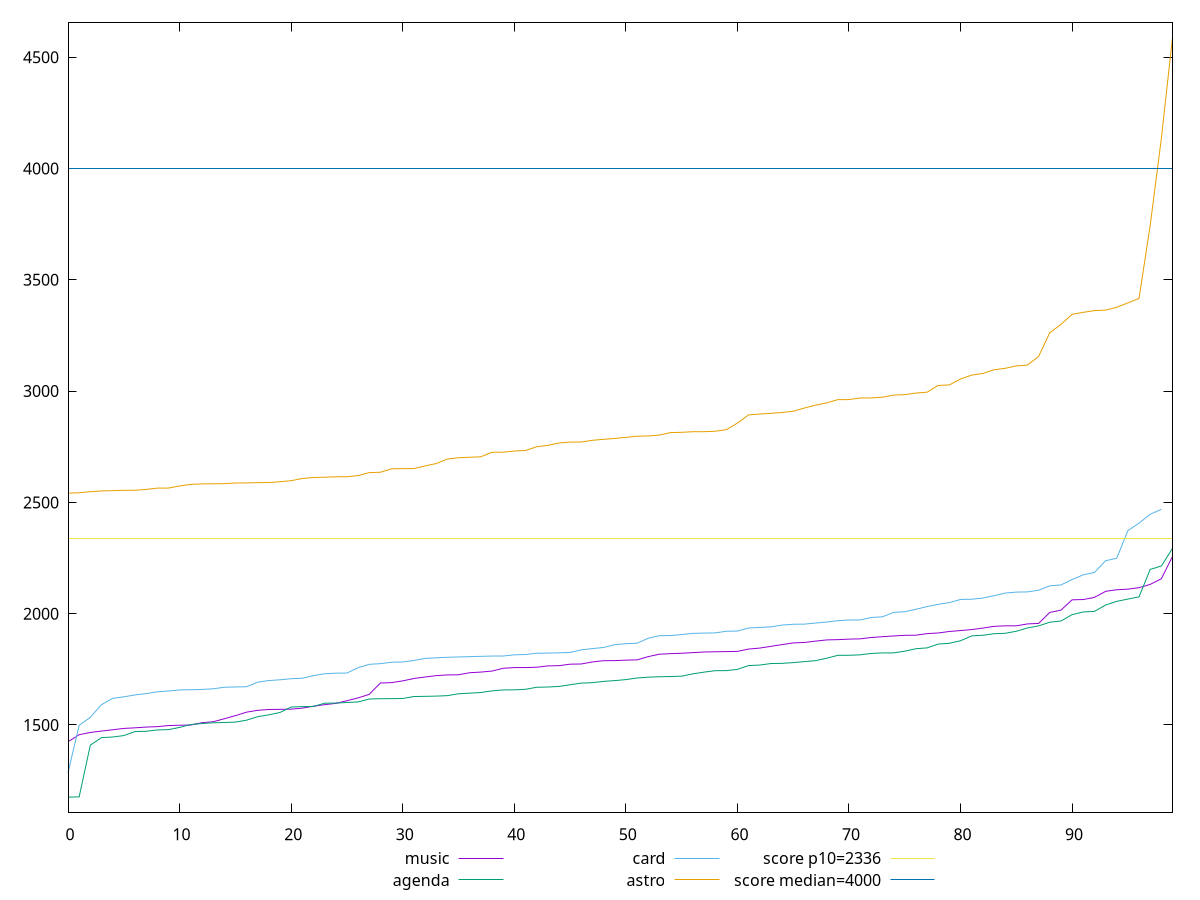 reset

$music <<EOF
0 1424.638
1 1456.359
2 1466.4180000000001
3 1472.8139999999999
4 1478.4869999999999
5 1484.655
6 1487.283
7 1490.666
8 1492.5480000000002
9 1497.4830000000002
10 1499.031
11 1499.8740000000003
12 1510.236
13 1514.634
14 1527.858
15 1542.1550000000002
16 1557.645
17 1565.9279999999999
18 1569.669
19 1570.3319999999999
20 1571.19
21 1575.75
22 1584.2669999999998
23 1591.3920000000003
24 1596.993
25 1609.134
26 1621.815
27 1637.699
28 1688.625
29 1690.2110000000002
30 1698.2710000000002
31 1708.8390000000002
32 1715.5324999999998
33 1721.6979999999999
34 1724.8975
35 1725.6479999999997
36 1734.7949999999996
37 1737.6404999999997
38 1742.1949999999997
39 1754.7069999999999
40 1757.9434999999999
41 1758.025
42 1759.3695000000002
43 1765.503
44 1766.4239999999998
45 1773.2205000000004
46 1774.0800000000004
47 1783.158
48 1788.8775000000003
49 1789.1059999999998
50 1791.304
51 1792.4675000000002
52 1807.0675
53 1818.008
54 1820.4909999999995
55 1822.2675
56 1825.0975
57 1827.8485
58 1828.8984999999998
59 1829.6399999999999
60 1830.6495
61 1841.0955000000004
62 1845.4650000000004
63 1853.247
64 1861.23
65 1868.6269999999997
66 1870.6875000000002
67 1876.7025
68 1882.2415
69 1883.4095
70 1885.7355000000002
71 1886.9689999999998
72 1892.9199999999996
73 1896.6419999999998
74 1899.9724999999999
75 1902.9435
76 1903.27
77 1910.4750000000001
78 1913.3400000000001
79 1920.15
80 1924.1250000000002
81 1928.5990000000002
82 1935.257
83 1943.0600000000004
84 1945.3885
85 1945.4415000000001
86 1954.0330000000001
87 1956.234
88 2005.686
89 2015.926
90 2062.2650000000003
91 2063.62
92 2073.196
93 2100.3274999999994
94 2107.4775
95 2110.2670000000003
96 2117.035
97 2131.522
98 2157.081
99 2256.7825000000003
EOF

$agenda <<EOF
0 1175.8739999999998
1 1177.08
2 1409.5880000000002
3 1443.2779999999998
4 1445.8740000000003
5 1452.408
6 1470.579
7 1471.758
8 1477.8359999999998
9 1479.219
10 1489.122
11 1502.0369999999998
12 1506.4620000000002
13 1510.035
14 1511.1929999999998
15 1512.879
16 1521.666
17 1537.2060000000001
18 1545.6180000000004
19 1556.253
20 1580.655
21 1582.6050000000002
22 1583.49
23 1597.862
24 1598.394
25 1601.144
26 1603.554
27 1616.709
28 1618.1130000000003
29 1618.3605000000002
30 1619.0640000000003
31 1627.846
32 1628.655
33 1629.7355000000002
34 1631.844
35 1640.152
36 1643.073
37 1645.905
38 1653.248
39 1657.5235000000002
40 1657.8839999999998
41 1660.2869999999998
42 1669.4365000000003
43 1670.6460000000002
44 1673.0965
45 1680.8775
46 1688.1119999999999
47 1689.9945
48 1695.8775
49 1699.395
50 1703.8939999999998
51 1711.0790000000002
52 1714.805
53 1716.702
54 1717.677
55 1719.372
56 1729.6050000000002
57 1737.4095000000002
58 1743.9935000000005
59 1744.128
60 1749.9340000000002
61 1766.9679999999998
62 1769.1750000000002
63 1776.076
64 1776.8850000000002
65 1780.2085
66 1784.7424999999998
67 1789.0100000000002
68 1800.0569999999998
69 1812.8925
70 1813.1704999999997
71 1815.1235
72 1821.466
73 1823.7759999999998
74 1823.89
75 1831.4629999999997
76 1842.6300000000003
77 1846.345
78 1863.3924999999997
79 1867.0625
80 1878.395
81 1900.3089999999997
82 1903.07
83 1910.0525000000002
84 1911.8529999999998
85 1921.0475000000001
86 1935.9835
87 1945.2440000000001
88 1961.799
89 1967.1205
90 1995.732
91 2007.723
92 2010.2809999999997
93 2038.94
94 2055.4130000000005
95 2065.6215
96 2075.4725
97 2198.955
98 2214.277
99 2293.4525000000003
EOF

$card <<EOF
0 1285.1309999999999
1 1498.3520000000003
2 1534.692
3 1591.3579999999997
4 1619.7319999999997
5 1626.4139999999998
6 1634.964
7 1640.94
8 1648.8960000000002
9 1652.7209999999998
10 1657.516
11 1658.3759999999997
12 1659.759
13 1662.446
14 1669.6080000000002
15 1670.715
16 1671.7920000000004
17 1692.3909999999996
18 1699.6620000000003
19 1702.9399999999998
20 1707.8999999999999
21 1710.0810000000001
22 1721.823
23 1730.024
24 1732.8494999999996
25 1733.2650000000003
26 1757.618
27 1772.5469999999998
28 1775.592
29 1781.8379999999997
30 1783.1490000000001
31 1789.791
32 1799.1315000000004
33 1801.7000000000003
34 1804.1686500000003
35 1805.6889999999999
36 1806.8799999999999
37 1808.394
38 1809.6720000000005
39 1809.92
40 1815.1840000000002
41 1816.5224999999998
42 1822.4250000000002
43 1823.0024999999998
44 1824.29
45 1825.8539999999998
46 1837.4710000000002
47 1843.1675
48 1848.15
49 1860.65
50 1865.2350000000001
51 1867.1125000000002
52 1889.5194999999999
53 1901.2139999999995
54 1901.7780000000002
55 1906.295
56 1911.5425
57 1912.8779999999997
58 1913.6550000000002
59 1921.1100000000001
60 1921.9450000000002
61 1935.65
62 1938.3700000000001
63 1940.729
64 1948.8929999999996
65 1952.482
66 1953.0550000000003
67 1957.9825
68 1962.4499999999998
69 1968.4866
70 1971.5900000000001
71 1971.773
72 1982.9525
73 1986.0290000000002
74 2005.955
75 2008.7615
76 2019.884
77 2031.96
78 2041.9055000000003
79 2049.8775
80 2063.994
81 2064.8925
82 2070.2725
83 2080.8015000000005
84 2092.525
85 2096.99
86 2097.8399999999997
87 2105.7084999999997
88 2125.1125
89 2129.0215
90 2153.4790000000003
91 2174.635
92 2185.0924999999997
93 2237.7690000000002
94 2249.1075
95 2372.97
96 2406.9550000000004
97 2446.6175000000003
98 2468.8275
EOF

$astro <<EOF
0 2541.379
1 2543.288
2 2547.988
3 2551.402
4 2552.491
5 2554.221
6 2554.5869999999995
7 2558.1139999999996
8 2564.181
9 2564.247
10 2573.749
11 2580.901
12 2583.0209999999997
13 2583.5159999999996
14 2584.125
15 2587.032
16 2587.514
17 2588.6389999999997
18 2589.1230000000005
19 2592.787
20 2597.442
21 2607.502
22 2611.798
23 2613.222
24 2614.8320000000003
25 2615.2270000000003
26 2620.2690000000002
27 2633.8059999999996
28 2635.306
29 2650.6749999999997
30 2651.642
31 2651.814
32 2663.902
33 2674.2980000000002
34 2694.7070000000003
35 2700.5
36 2702.6440000000002
37 2704.902
38 2725.0719999999997
39 2725.4199999999996
40 2730.942
41 2732.9530000000004
42 2749.922
43 2756.1710000000003
44 2766.6899999999996
45 2770.968
46 2771.201
47 2778.862
48 2783.1849999999995
49 2787.1839999999993
50 2792.085
51 2797.175
52 2798.438
53 2802.426
54 2813.491
55 2814.734
56 2817.532
57 2817.588
58 2819.555
59 2826.625
60 2855.9970000000003
61 2893.004
62 2896.8309999999997
63 2899.902
64 2903.858
65 2909.2249999999995
66 2923.8179999999998
67 2936.828
68 2946.792
69 2961.4980000000005
70 2961.7439999999997
71 2968.9130000000005
72 2969.2430000000004
73 2972.6789999999996
74 2981.8729999999996
75 2983.9670000000006
76 2991.056
77 2994.99
78 3025.399
79 3027.649
80 3054.422
81 3071.737
82 3079.1129999999994
83 3095.7070000000003
84 3102.169
85 3112.862
86 3116.6899999999996
87 3155.814
88 3262.0840000000003
89 3299.5719999999997
90 3344.9084999999995
91 3353.723
92 3361.4269999999997
93 3363.677
94 3376.403
95 3396.12
96 3416.3820000000005
97 3744.053
98 4134.174999999999
99 4588.346
EOF

set key outside below
set xrange [0:99]
set yrange [1107.6245599999997:4656.595439999999]
set trange [1107.6245599999997:4656.595439999999]
set terminal svg size 640, 560 enhanced background rgb 'white'
set output "reports/report_00027_2021-02-24T12-40-31.850Z/first-contentful-paint/comparison/sorted/all_raw.svg"

plot $music title "music" with line, \
     $agenda title "agenda" with line, \
     $card title "card" with line, \
     $astro title "astro" with line, \
     2336 title "score p10=2336", \
     4000 title "score median=4000"

reset
